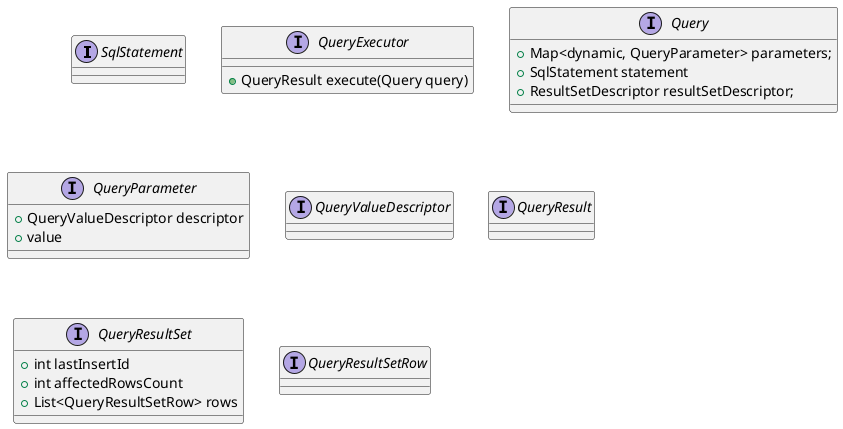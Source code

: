 @startuml

/'






'/

interface SqlStatement {
}

interface QueryExecutor {
+ QueryResult execute(Query query)
}

interface Query {
+ Map<dynamic, QueryParameter> parameters;
+ SqlStatement statement
+ ResultSetDescriptor resultSetDescriptor;
}

interface QueryParameter {
+ QueryValueDescriptor descriptor
+ value
}

interface QueryValueDescriptor {
}

interface QueryResult {
}

/'

'/
interface QueryResultSet {
+ int lastInsertId
+ int affectedRowsCount
+ List<QueryResultSetRow> rows
}

/'

'/
interface QueryResultSetRow {
}

@enduml